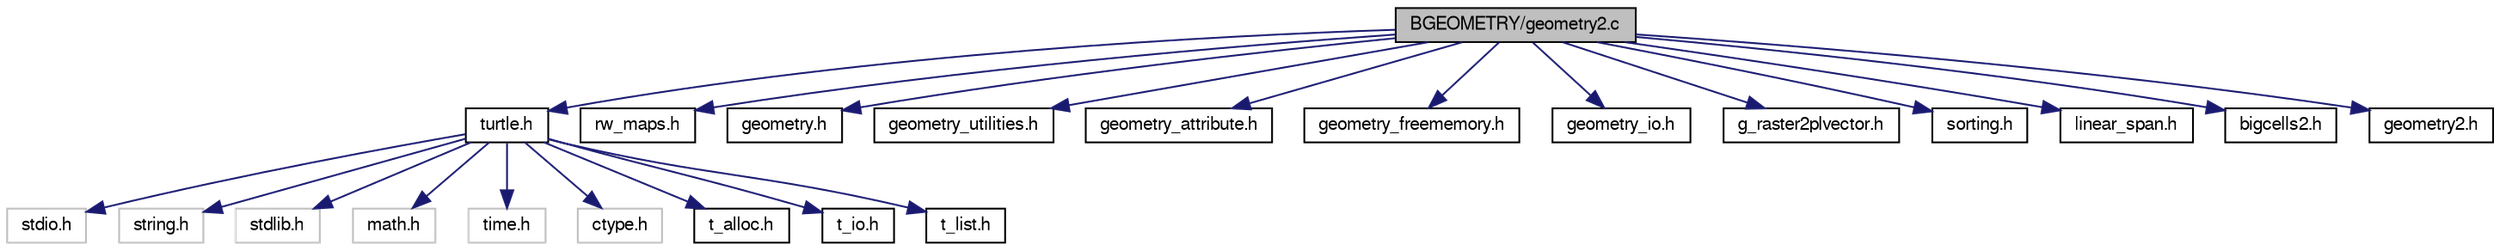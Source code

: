 digraph "BGEOMETRY/geometry2.c"
{
  bgcolor="transparent";
  edge [fontname="FreeSans",fontsize="10",labelfontname="FreeSans",labelfontsize="10"];
  node [fontname="FreeSans",fontsize="10",shape=record];
  Node1 [label="BGEOMETRY/geometry2.c",height=0.2,width=0.4,color="black", fillcolor="grey75", style="filled" fontcolor="black"];
  Node1 -> Node2 [color="midnightblue",fontsize="10",style="solid",fontname="FreeSans"];
  Node2 [label="turtle.h",height=0.2,width=0.4,color="black",URL="$turtle_8h.html"];
  Node2 -> Node3 [color="midnightblue",fontsize="10",style="solid",fontname="FreeSans"];
  Node3 [label="stdio.h",height=0.2,width=0.4,color="grey75"];
  Node2 -> Node4 [color="midnightblue",fontsize="10",style="solid",fontname="FreeSans"];
  Node4 [label="string.h",height=0.2,width=0.4,color="grey75"];
  Node2 -> Node5 [color="midnightblue",fontsize="10",style="solid",fontname="FreeSans"];
  Node5 [label="stdlib.h",height=0.2,width=0.4,color="grey75"];
  Node2 -> Node6 [color="midnightblue",fontsize="10",style="solid",fontname="FreeSans"];
  Node6 [label="math.h",height=0.2,width=0.4,color="grey75"];
  Node2 -> Node7 [color="midnightblue",fontsize="10",style="solid",fontname="FreeSans"];
  Node7 [label="time.h",height=0.2,width=0.4,color="grey75"];
  Node2 -> Node8 [color="midnightblue",fontsize="10",style="solid",fontname="FreeSans"];
  Node8 [label="ctype.h",height=0.2,width=0.4,color="grey75"];
  Node2 -> Node9 [color="midnightblue",fontsize="10",style="solid",fontname="FreeSans"];
  Node9 [label="t_alloc.h",height=0.2,width=0.4,color="black",URL="$t__alloc_8h.html"];
  Node2 -> Node10 [color="midnightblue",fontsize="10",style="solid",fontname="FreeSans"];
  Node10 [label="t_io.h",height=0.2,width=0.4,color="black",URL="$t__io_8h.html"];
  Node2 -> Node11 [color="midnightblue",fontsize="10",style="solid",fontname="FreeSans"];
  Node11 [label="t_list.h",height=0.2,width=0.4,color="black",URL="$t__list_8h.html"];
  Node1 -> Node12 [color="midnightblue",fontsize="10",style="solid",fontname="FreeSans"];
  Node12 [label="rw_maps.h",height=0.2,width=0.4,color="black",URL="$rw__maps_8h.html"];
  Node1 -> Node13 [color="midnightblue",fontsize="10",style="solid",fontname="FreeSans"];
  Node13 [label="geometry.h",height=0.2,width=0.4,color="black",URL="$geometry_8h.html"];
  Node1 -> Node14 [color="midnightblue",fontsize="10",style="solid",fontname="FreeSans"];
  Node14 [label="geometry_utilities.h",height=0.2,width=0.4,color="black",URL="$geometry__utilities_8h.html"];
  Node1 -> Node15 [color="midnightblue",fontsize="10",style="solid",fontname="FreeSans"];
  Node15 [label="geometry_attribute.h",height=0.2,width=0.4,color="black",URL="$geometry__attribute_8h.html"];
  Node1 -> Node16 [color="midnightblue",fontsize="10",style="solid",fontname="FreeSans"];
  Node16 [label="geometry_freememory.h",height=0.2,width=0.4,color="black",URL="$geometry__freememory_8h.html"];
  Node1 -> Node17 [color="midnightblue",fontsize="10",style="solid",fontname="FreeSans"];
  Node17 [label="geometry_io.h",height=0.2,width=0.4,color="black",URL="$geometry__io_8h.html"];
  Node1 -> Node18 [color="midnightblue",fontsize="10",style="solid",fontname="FreeSans"];
  Node18 [label="g_raster2plvector.h",height=0.2,width=0.4,color="black",URL="$g__raster2plvector_8h.html"];
  Node1 -> Node19 [color="midnightblue",fontsize="10",style="solid",fontname="FreeSans"];
  Node19 [label="sorting.h",height=0.2,width=0.4,color="black",URL="$sorting_8h.html"];
  Node1 -> Node20 [color="midnightblue",fontsize="10",style="solid",fontname="FreeSans"];
  Node20 [label="linear_span.h",height=0.2,width=0.4,color="black",URL="$linear__span_8h.html"];
  Node1 -> Node21 [color="midnightblue",fontsize="10",style="solid",fontname="FreeSans"];
  Node21 [label="bigcells2.h",height=0.2,width=0.4,color="black",URL="$bigcells2_8h.html"];
  Node1 -> Node22 [color="midnightblue",fontsize="10",style="solid",fontname="FreeSans"];
  Node22 [label="geometry2.h",height=0.2,width=0.4,color="black",URL="$geometry2_8h.html"];
}

